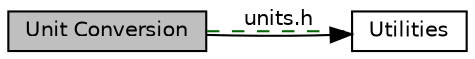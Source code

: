 digraph "Unit Conversion"
{
  bgcolor="transparent";
  edge [fontname="Helvetica",fontsize="10",labelfontname="Helvetica",labelfontsize="10"];
  node [fontname="Helvetica",fontsize="10",shape=box];
  rankdir=LR;
  Node0 [label="Unit Conversion",height=0.2,width=0.4,color="black", fillcolor="grey75", style="filled", fontcolor="black",tooltip="Functions to convert between various physical units."];
  Node1 [label="Utilities",height=0.2,width=0.4,color="black",URL="$group__utils.html",tooltip=" "];
  Node1->Node0 [shape=plaintext, dir="back", style="solid"];
  Node0->Node1 [shape=plaintext, label="units.h", color="darkgreen", dir="none", style="dashed"];
}
